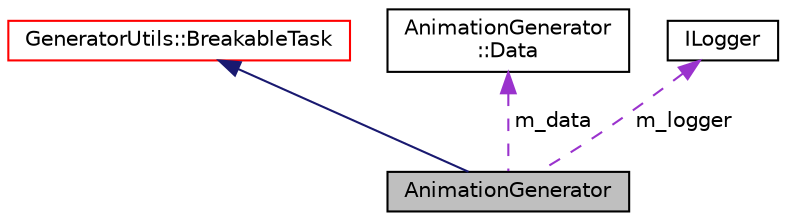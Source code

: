 digraph "AnimationGenerator"
{
 // LATEX_PDF_SIZE
  edge [fontname="Helvetica",fontsize="10",labelfontname="Helvetica",labelfontsize="10"];
  node [fontname="Helvetica",fontsize="10",shape=record];
  Node1 [label="AnimationGenerator",height=0.2,width=0.4,color="black", fillcolor="grey75", style="filled", fontcolor="black",tooltip=" "];
  Node2 -> Node1 [dir="back",color="midnightblue",fontsize="10",style="solid",fontname="Helvetica"];
  Node2 [label="GeneratorUtils::BreakableTask",height=0.2,width=0.4,color="red", fillcolor="white", style="filled",URL="$class_generator_utils_1_1_breakable_task.html",tooltip=" "];
  Node7 -> Node1 [dir="back",color="darkorchid3",fontsize="10",style="dashed",label=" m_data" ,fontname="Helvetica"];
  Node7 [label="AnimationGenerator\l::Data",height=0.2,width=0.4,color="black", fillcolor="white", style="filled",URL="$struct_animation_generator_1_1_data.html",tooltip=" "];
  Node8 -> Node1 [dir="back",color="darkorchid3",fontsize="10",style="dashed",label=" m_logger" ,fontname="Helvetica"];
  Node8 [label="ILogger",height=0.2,width=0.4,color="black", fillcolor="white", style="filled",URL="$struct_i_logger.html",tooltip=" "];
}
